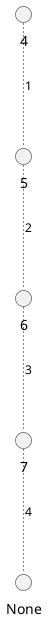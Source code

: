 @startuml
!include<archimate/Archimate>

Rel_Access(4, 5, 1)
Rel_Access(5, 6, 2)
Rel_Access(6, 7, 3)
Rel_Access(7, None, 4)

@enduml